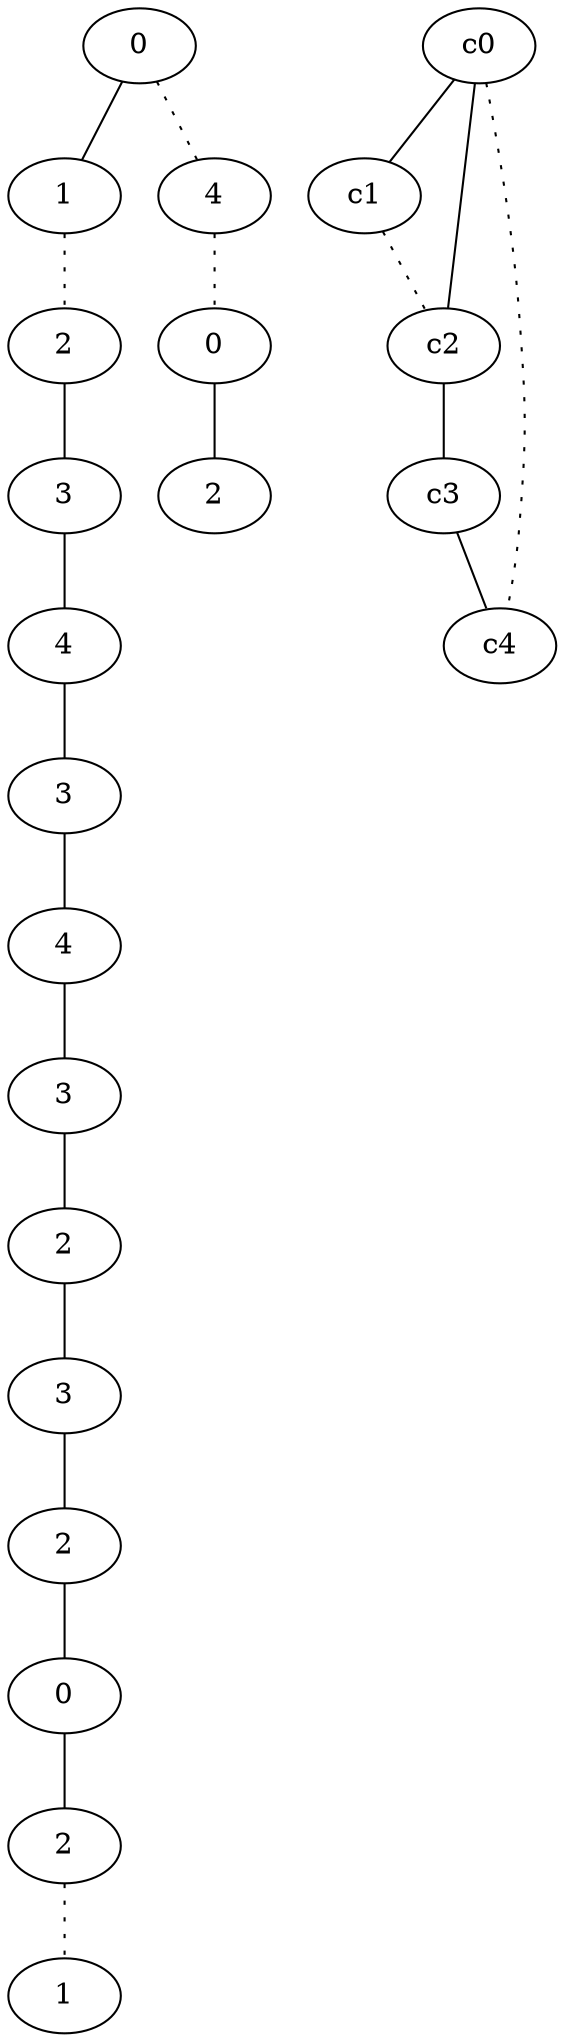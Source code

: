 graph {
a0[label=0];
a1[label=1];
a2[label=2];
a3[label=3];
a4[label=4];
a5[label=3];
a6[label=4];
a7[label=3];
a8[label=2];
a9[label=3];
a10[label=2];
a11[label=0];
a12[label=2];
a13[label=1];
a14[label=4];
a15[label=0];
a16[label=2];
a0 -- a1;
a0 -- a14 [style=dotted];
a1 -- a2 [style=dotted];
a2 -- a3;
a3 -- a4;
a4 -- a5;
a5 -- a6;
a6 -- a7;
a7 -- a8;
a8 -- a9;
a9 -- a10;
a10 -- a11;
a11 -- a12;
a12 -- a13 [style=dotted];
a14 -- a15 [style=dotted];
a15 -- a16;
c0 -- c1;
c0 -- c2;
c0 -- c4 [style=dotted];
c1 -- c2 [style=dotted];
c2 -- c3;
c3 -- c4;
}
